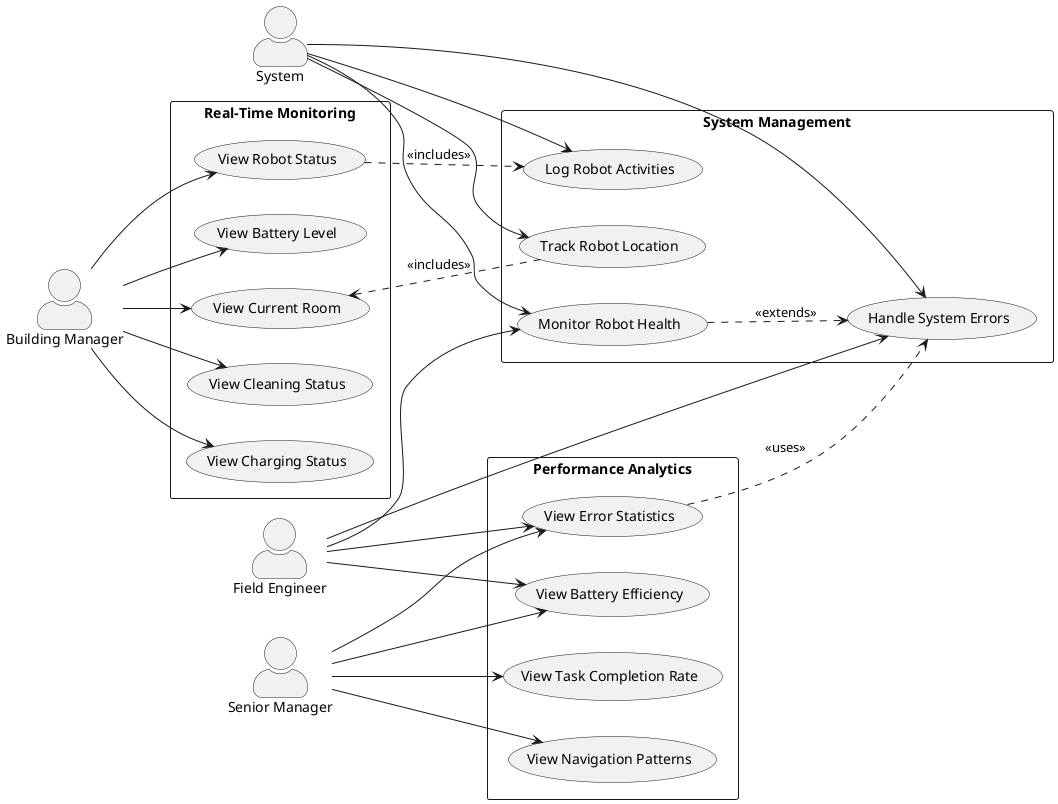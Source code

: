 @startuml RobotAnalytics
left to right direction
skinparam actorStyle awesome

actor "Senior Manager" as SM
actor "Building Manager" as BM
actor "Field Engineer" as FE
actor "System" as SYS

rectangle "Real-Time Monitoring" {
    usecase "View Robot Status" as UC1
    usecase "View Battery Level" as UC2
    usecase "View Current Room" as UC3
    usecase "View Cleaning Status" as UC4
    usecase "View Charging Status" as UC5
}

rectangle "Performance Analytics" {
    usecase "View Task Completion Rate" as PA1
    usecase "View Error Statistics" as PA2
    usecase "View Battery Efficiency" as PA3
    usecase "View Navigation Patterns" as PA4
}

rectangle "System Management" {
    usecase "Monitor Robot Health" as SM1
    usecase "Handle System Errors" as SM2
    usecase "Log Robot Activities" as SM3
    usecase "Track Robot Location" as SM4
}

' Real-time monitoring access
BM --> UC1
BM --> UC2
BM --> UC3
BM --> UC4
BM --> UC5

' Performance analytics access
SM --> PA1
SM --> PA2
SM --> PA3
SM --> PA4

' Field engineer access
FE --> SM1
FE --> SM2
FE --> PA2
FE --> PA3

' System interactions
SYS --> SM1
SYS --> SM2
SYS --> SM3
SYS --> SM4

' Relationships
UC1 ..> SM3 : <<includes>>
SM1 ..> SM2 : <<extends>>
SM4 ..> UC3 : <<includes>>
PA2 ..> SM2 : <<uses>>

@enduml

